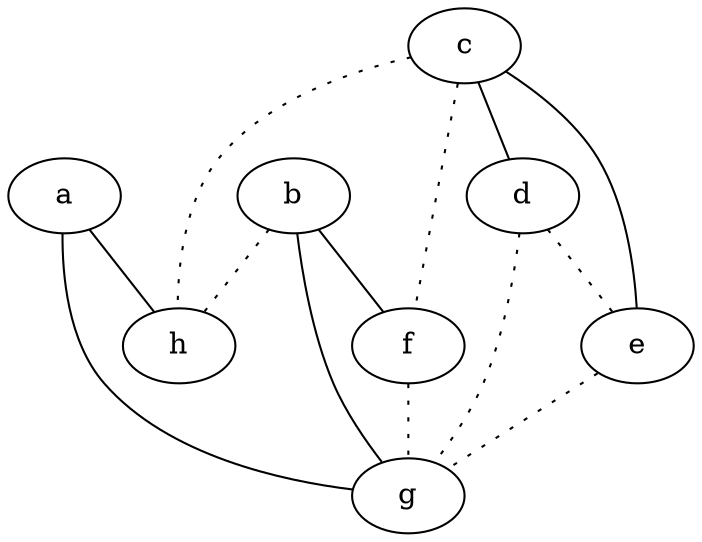 graph {
a -- g;
a -- h;
b -- f;
b -- g;
b -- h [style=dotted];
c -- d;
c -- e;
c -- f [style=dotted];
c -- h [style=dotted];
d -- e [style=dotted];
d -- g [style=dotted];
e -- g [style=dotted];
f -- g [style=dotted];
}
